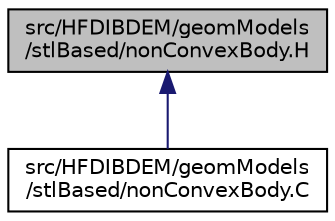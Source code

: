 digraph "src/HFDIBDEM/geomModels/stlBased/nonConvexBody.H"
{
 // LATEX_PDF_SIZE
  edge [fontname="Helvetica",fontsize="10",labelfontname="Helvetica",labelfontsize="10"];
  node [fontname="Helvetica",fontsize="10",shape=record];
  Node1 [label="src/HFDIBDEM/geomModels\l/stlBased/nonConvexBody.H",height=0.2,width=0.4,color="black", fillcolor="grey75", style="filled", fontcolor="black",tooltip=" "];
  Node1 -> Node2 [dir="back",color="midnightblue",fontsize="10",style="solid",fontname="Helvetica"];
  Node2 [label="src/HFDIBDEM/geomModels\l/stlBased/nonConvexBody.C",height=0.2,width=0.4,color="black", fillcolor="white", style="filled",URL="$geomModels_2stlBased_2nonConvexBody_8C.html",tooltip=" "];
}
